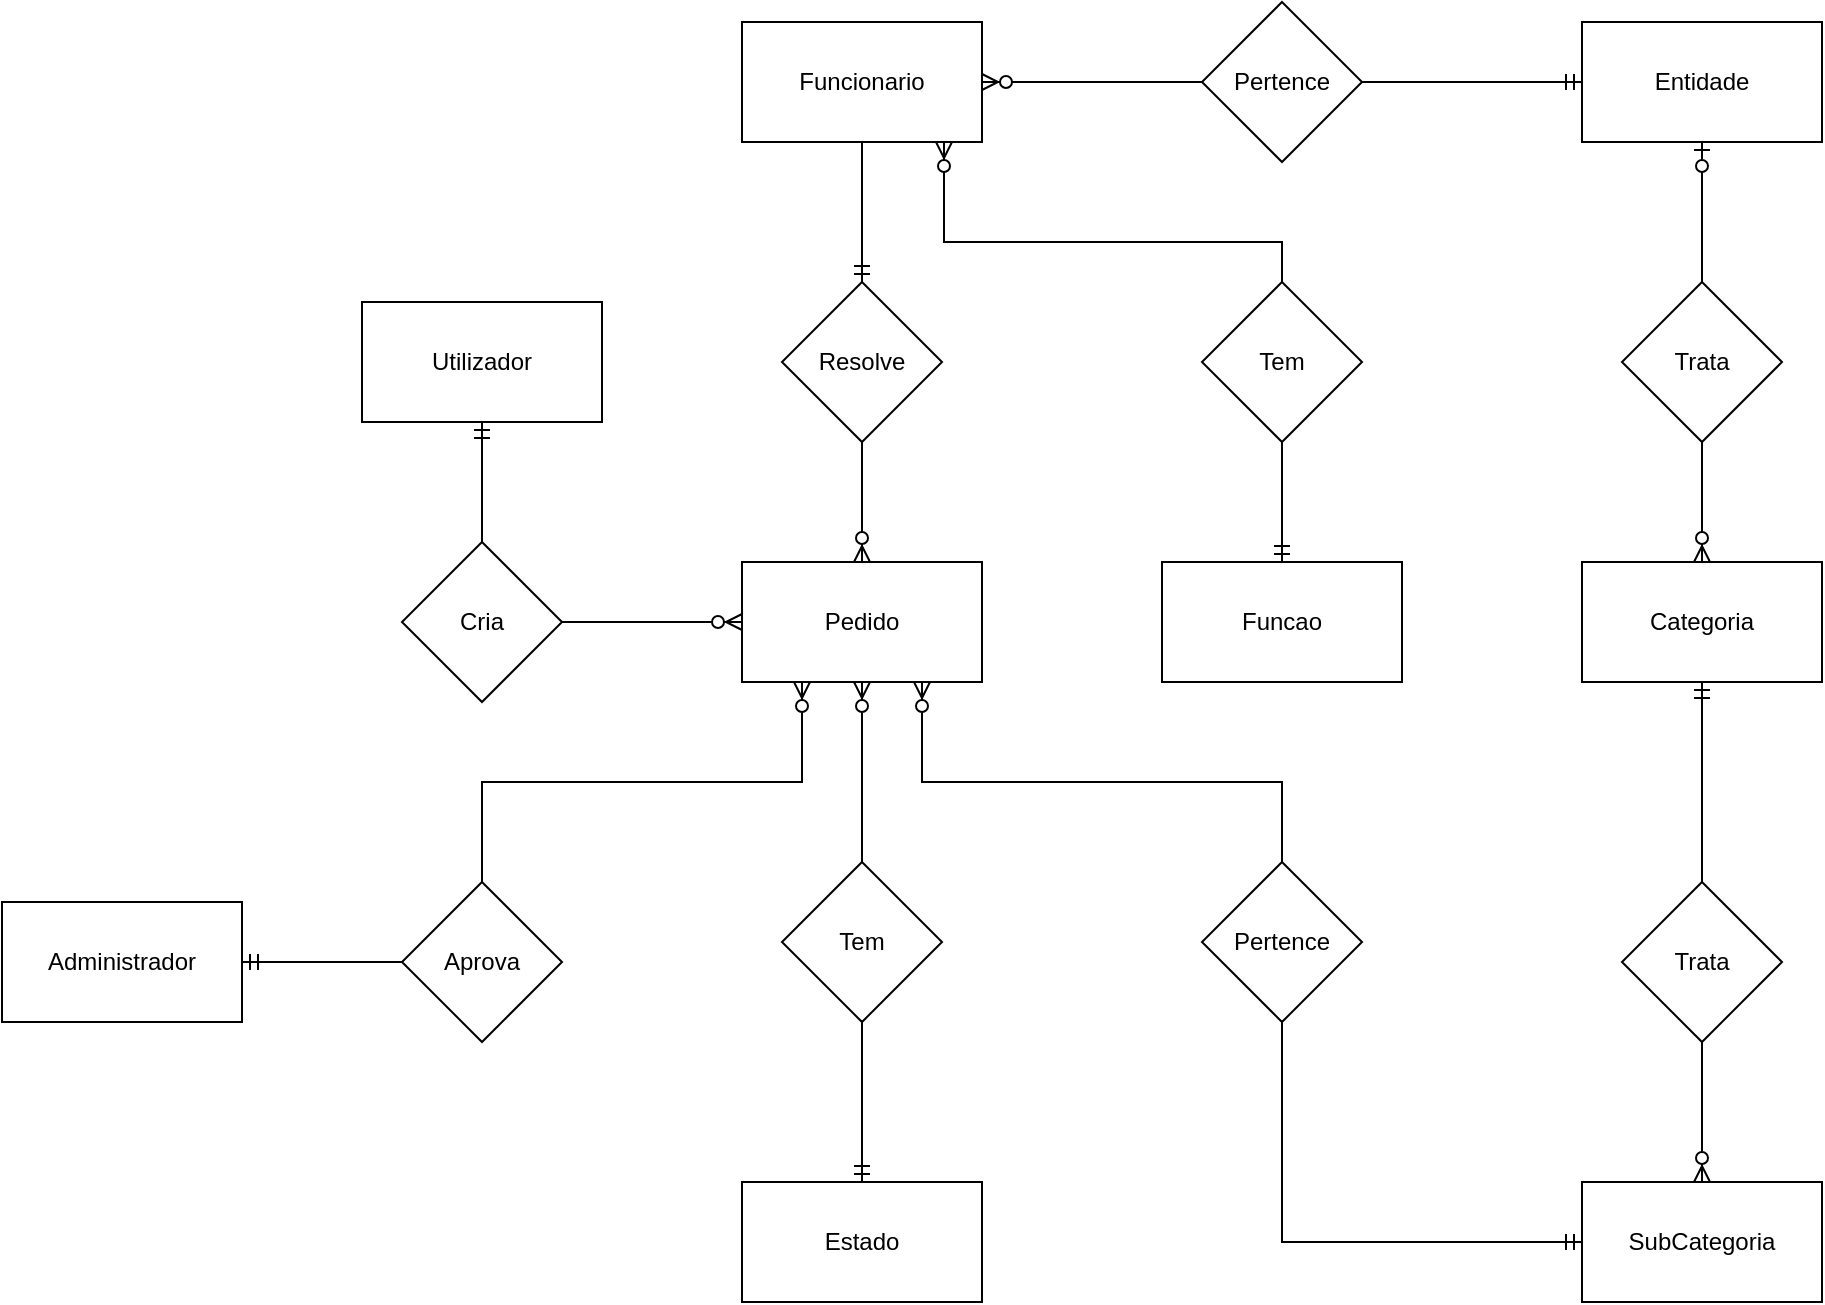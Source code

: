 <mxfile version="14.4.4" type="device"><diagram id="5w42CWuPqy-r2T4HVHvl" name="Page-1"><mxGraphModel dx="2031" dy="1007" grid="1" gridSize="10" guides="1" tooltips="1" connect="1" arrows="1" fold="1" page="1" pageScale="1" pageWidth="827" pageHeight="1169" math="0" shadow="0"><root><mxCell id="0"/><mxCell id="1" parent="0"/><mxCell id="mCEwpZnIXymonrfclYF9-20" value="" style="edgeStyle=orthogonalEdgeStyle;rounded=0;orthogonalLoop=1;jettySize=auto;html=1;startArrow=ERmandOne;startFill=0;endArrow=none;endFill=0;" edge="1" parent="1" source="mCEwpZnIXymonrfclYF9-1" target="mCEwpZnIXymonrfclYF9-17"><mxGeometry relative="1" as="geometry"/></mxCell><mxCell id="mCEwpZnIXymonrfclYF9-1" value="Utilizador" style="rounded=0;whiteSpace=wrap;html=1;" vertex="1" parent="1"><mxGeometry x="420" y="340" width="120" height="60" as="geometry"/></mxCell><mxCell id="mCEwpZnIXymonrfclYF9-51" style="edgeStyle=orthogonalEdgeStyle;rounded=0;orthogonalLoop=1;jettySize=auto;html=1;entryX=0.5;entryY=0;entryDx=0;entryDy=0;startArrow=ERzeroToMany;startFill=1;endArrow=none;endFill=0;" edge="1" parent="1" source="mCEwpZnIXymonrfclYF9-2" target="mCEwpZnIXymonrfclYF9-50"><mxGeometry relative="1" as="geometry"><mxPoint x="711" y="262" as="sourcePoint"/><Array as="points"><mxPoint x="711" y="310"/><mxPoint x="880" y="310"/></Array></mxGeometry></mxCell><mxCell id="mCEwpZnIXymonrfclYF9-2" value="Funcionario" style="rounded=0;whiteSpace=wrap;html=1;" vertex="1" parent="1"><mxGeometry x="610" y="200" width="120" height="60" as="geometry"/></mxCell><mxCell id="mCEwpZnIXymonrfclYF9-32" style="edgeStyle=orthogonalEdgeStyle;rounded=0;orthogonalLoop=1;jettySize=auto;html=1;exitX=0.5;exitY=1;exitDx=0;exitDy=0;entryX=0.5;entryY=0;entryDx=0;entryDy=0;startArrow=ERzeroToOne;startFill=1;endArrow=none;endFill=0;" edge="1" parent="1" source="mCEwpZnIXymonrfclYF9-3" target="mCEwpZnIXymonrfclYF9-31"><mxGeometry relative="1" as="geometry"/></mxCell><mxCell id="mCEwpZnIXymonrfclYF9-3" value="Entidade" style="rounded=0;whiteSpace=wrap;html=1;" vertex="1" parent="1"><mxGeometry x="1030" y="200" width="120" height="60" as="geometry"/></mxCell><mxCell id="mCEwpZnIXymonrfclYF9-38" style="edgeStyle=orthogonalEdgeStyle;rounded=0;orthogonalLoop=1;jettySize=auto;html=1;exitX=0.75;exitY=1;exitDx=0;exitDy=0;startArrow=ERzeroToMany;startFill=1;endArrow=none;endFill=0;entryX=0.5;entryY=0;entryDx=0;entryDy=0;" edge="1" parent="1" source="mCEwpZnIXymonrfclYF9-4" target="mCEwpZnIXymonrfclYF9-37"><mxGeometry relative="1" as="geometry"><mxPoint x="880" y="580" as="targetPoint"/><Array as="points"><mxPoint x="700" y="580"/><mxPoint x="880" y="580"/></Array></mxGeometry></mxCell><mxCell id="mCEwpZnIXymonrfclYF9-42" style="edgeStyle=orthogonalEdgeStyle;rounded=0;orthogonalLoop=1;jettySize=auto;html=1;startArrow=ERzeroToMany;startFill=1;endArrow=none;endFill=0;entryX=0.5;entryY=0;entryDx=0;entryDy=0;exitX=0.5;exitY=1;exitDx=0;exitDy=0;" edge="1" parent="1" source="mCEwpZnIXymonrfclYF9-4" target="mCEwpZnIXymonrfclYF9-43"><mxGeometry relative="1" as="geometry"><mxPoint x="640.529" y="670" as="targetPoint"/><mxPoint x="680" y="610" as="sourcePoint"/></mxGeometry></mxCell><mxCell id="mCEwpZnIXymonrfclYF9-4" value="Pedido" style="rounded=0;whiteSpace=wrap;html=1;" vertex="1" parent="1"><mxGeometry x="610" y="470" width="120" height="60" as="geometry"/></mxCell><mxCell id="mCEwpZnIXymonrfclYF9-5" value="Funcao" style="rounded=0;whiteSpace=wrap;html=1;" vertex="1" parent="1"><mxGeometry x="820" y="470" width="120" height="60" as="geometry"/></mxCell><mxCell id="mCEwpZnIXymonrfclYF9-35" style="edgeStyle=orthogonalEdgeStyle;rounded=0;orthogonalLoop=1;jettySize=auto;html=1;entryX=0.5;entryY=0;entryDx=0;entryDy=0;startArrow=ERmandOne;startFill=0;endArrow=none;endFill=0;" edge="1" parent="1" source="mCEwpZnIXymonrfclYF9-6" target="mCEwpZnIXymonrfclYF9-34"><mxGeometry relative="1" as="geometry"/></mxCell><mxCell id="mCEwpZnIXymonrfclYF9-6" value="Categoria" style="rounded=0;whiteSpace=wrap;html=1;" vertex="1" parent="1"><mxGeometry x="1030" y="470" width="120" height="60" as="geometry"/></mxCell><mxCell id="mCEwpZnIXymonrfclYF9-7" value="SubCategoria" style="rounded=0;whiteSpace=wrap;html=1;" vertex="1" parent="1"><mxGeometry x="1030" y="780" width="120" height="60" as="geometry"/></mxCell><mxCell id="mCEwpZnIXymonrfclYF9-8" value="Estado" style="rounded=0;whiteSpace=wrap;html=1;" vertex="1" parent="1"><mxGeometry x="610" y="780" width="120" height="60" as="geometry"/></mxCell><mxCell id="mCEwpZnIXymonrfclYF9-48" style="edgeStyle=orthogonalEdgeStyle;rounded=0;orthogonalLoop=1;jettySize=auto;html=1;exitX=1;exitY=0.5;exitDx=0;exitDy=0;entryX=0;entryY=0.5;entryDx=0;entryDy=0;startArrow=ERmandOne;startFill=0;endArrow=none;endFill=0;" edge="1" parent="1" source="mCEwpZnIXymonrfclYF9-9" target="mCEwpZnIXymonrfclYF9-46"><mxGeometry relative="1" as="geometry"/></mxCell><mxCell id="mCEwpZnIXymonrfclYF9-9" value="Administrador" style="rounded=0;whiteSpace=wrap;html=1;" vertex="1" parent="1"><mxGeometry x="240" y="640" width="120" height="60" as="geometry"/></mxCell><mxCell id="mCEwpZnIXymonrfclYF9-18" style="edgeStyle=orthogonalEdgeStyle;rounded=0;orthogonalLoop=1;jettySize=auto;html=1;entryX=0;entryY=0.5;entryDx=0;entryDy=0;startArrow=none;startFill=0;endArrow=ERzeroToMany;endFill=1;" edge="1" parent="1" source="mCEwpZnIXymonrfclYF9-17" target="mCEwpZnIXymonrfclYF9-4"><mxGeometry relative="1" as="geometry"/></mxCell><mxCell id="mCEwpZnIXymonrfclYF9-17" value="Cria" style="rhombus;whiteSpace=wrap;html=1;" vertex="1" parent="1"><mxGeometry x="440" y="460" width="80" height="80" as="geometry"/></mxCell><mxCell id="mCEwpZnIXymonrfclYF9-24" style="edgeStyle=orthogonalEdgeStyle;rounded=0;orthogonalLoop=1;jettySize=auto;html=1;exitX=0.5;exitY=1;exitDx=0;exitDy=0;startArrow=none;startFill=0;endArrow=ERzeroToMany;endFill=1;" edge="1" parent="1" source="mCEwpZnIXymonrfclYF9-23"><mxGeometry relative="1" as="geometry"><mxPoint x="670" y="470" as="targetPoint"/></mxGeometry></mxCell><mxCell id="mCEwpZnIXymonrfclYF9-25" style="edgeStyle=orthogonalEdgeStyle;rounded=0;orthogonalLoop=1;jettySize=auto;html=1;exitX=0.5;exitY=0;exitDx=0;exitDy=0;startArrow=ERmandOne;startFill=0;endArrow=none;endFill=0;" edge="1" parent="1" source="mCEwpZnIXymonrfclYF9-23" target="mCEwpZnIXymonrfclYF9-2"><mxGeometry relative="1" as="geometry"><mxPoint x="670" y="261" as="targetPoint"/></mxGeometry></mxCell><mxCell id="mCEwpZnIXymonrfclYF9-23" value="Resolve" style="rhombus;whiteSpace=wrap;html=1;" vertex="1" parent="1"><mxGeometry x="630" y="330" width="80" height="80" as="geometry"/></mxCell><mxCell id="mCEwpZnIXymonrfclYF9-28" style="edgeStyle=orthogonalEdgeStyle;rounded=0;orthogonalLoop=1;jettySize=auto;html=1;entryX=1;entryY=0.5;entryDx=0;entryDy=0;startArrow=none;startFill=0;endArrow=ERzeroToMany;endFill=1;" edge="1" parent="1" source="mCEwpZnIXymonrfclYF9-26" target="mCEwpZnIXymonrfclYF9-2"><mxGeometry relative="1" as="geometry"/></mxCell><mxCell id="mCEwpZnIXymonrfclYF9-29" style="edgeStyle=orthogonalEdgeStyle;rounded=0;orthogonalLoop=1;jettySize=auto;html=1;exitX=1;exitY=0.5;exitDx=0;exitDy=0;entryX=0;entryY=0.5;entryDx=0;entryDy=0;startArrow=none;startFill=0;endArrow=ERmandOne;endFill=0;" edge="1" parent="1" source="mCEwpZnIXymonrfclYF9-26" target="mCEwpZnIXymonrfclYF9-3"><mxGeometry relative="1" as="geometry"/></mxCell><mxCell id="mCEwpZnIXymonrfclYF9-26" value="Pertence" style="rhombus;whiteSpace=wrap;html=1;" vertex="1" parent="1"><mxGeometry x="840" y="190" width="80" height="80" as="geometry"/></mxCell><mxCell id="mCEwpZnIXymonrfclYF9-33" style="edgeStyle=orthogonalEdgeStyle;rounded=0;orthogonalLoop=1;jettySize=auto;html=1;exitX=0.5;exitY=1;exitDx=0;exitDy=0;entryX=0.5;entryY=0;entryDx=0;entryDy=0;startArrow=none;startFill=0;endArrow=ERzeroToMany;endFill=1;" edge="1" parent="1" source="mCEwpZnIXymonrfclYF9-31" target="mCEwpZnIXymonrfclYF9-6"><mxGeometry relative="1" as="geometry"/></mxCell><mxCell id="mCEwpZnIXymonrfclYF9-31" value="Trata" style="rhombus;whiteSpace=wrap;html=1;" vertex="1" parent="1"><mxGeometry x="1050" y="330" width="80" height="80" as="geometry"/></mxCell><mxCell id="mCEwpZnIXymonrfclYF9-36" style="edgeStyle=orthogonalEdgeStyle;rounded=0;orthogonalLoop=1;jettySize=auto;html=1;exitX=0.5;exitY=1;exitDx=0;exitDy=0;entryX=0.5;entryY=0;entryDx=0;entryDy=0;startArrow=none;startFill=0;endArrow=ERzeroToMany;endFill=1;" edge="1" parent="1" source="mCEwpZnIXymonrfclYF9-34" target="mCEwpZnIXymonrfclYF9-7"><mxGeometry relative="1" as="geometry"/></mxCell><mxCell id="mCEwpZnIXymonrfclYF9-34" value="Trata" style="rhombus;whiteSpace=wrap;html=1;" vertex="1" parent="1"><mxGeometry x="1050" y="630" width="80" height="80" as="geometry"/></mxCell><mxCell id="mCEwpZnIXymonrfclYF9-41" style="edgeStyle=orthogonalEdgeStyle;rounded=0;orthogonalLoop=1;jettySize=auto;html=1;exitX=0.5;exitY=1;exitDx=0;exitDy=0;entryX=0;entryY=0.5;entryDx=0;entryDy=0;startArrow=none;startFill=0;endArrow=ERmandOne;endFill=0;" edge="1" parent="1" source="mCEwpZnIXymonrfclYF9-37" target="mCEwpZnIXymonrfclYF9-7"><mxGeometry relative="1" as="geometry"/></mxCell><mxCell id="mCEwpZnIXymonrfclYF9-37" value="Pertence" style="rhombus;whiteSpace=wrap;html=1;" vertex="1" parent="1"><mxGeometry x="840" y="620" width="80" height="80" as="geometry"/></mxCell><mxCell id="mCEwpZnIXymonrfclYF9-44" style="edgeStyle=orthogonalEdgeStyle;rounded=0;orthogonalLoop=1;jettySize=auto;html=1;exitX=0.5;exitY=1;exitDx=0;exitDy=0;startArrow=none;startFill=0;endArrow=ERmandOne;endFill=0;" edge="1" parent="1" source="mCEwpZnIXymonrfclYF9-43" target="mCEwpZnIXymonrfclYF9-8"><mxGeometry relative="1" as="geometry"/></mxCell><mxCell id="mCEwpZnIXymonrfclYF9-43" value="Tem" style="rhombus;whiteSpace=wrap;html=1;" vertex="1" parent="1"><mxGeometry x="630" y="620" width="80" height="80" as="geometry"/></mxCell><mxCell id="mCEwpZnIXymonrfclYF9-47" style="edgeStyle=orthogonalEdgeStyle;rounded=0;orthogonalLoop=1;jettySize=auto;html=1;exitX=0.5;exitY=0;exitDx=0;exitDy=0;startArrow=none;startFill=0;endArrow=ERzeroToMany;endFill=1;entryX=0.25;entryY=1;entryDx=0;entryDy=0;" edge="1" parent="1" source="mCEwpZnIXymonrfclYF9-46" target="mCEwpZnIXymonrfclYF9-4"><mxGeometry relative="1" as="geometry"><mxPoint x="634" y="550" as="targetPoint"/></mxGeometry></mxCell><mxCell id="mCEwpZnIXymonrfclYF9-46" value="Aprova" style="rhombus;whiteSpace=wrap;html=1;" vertex="1" parent="1"><mxGeometry x="440" y="630" width="80" height="80" as="geometry"/></mxCell><mxCell id="mCEwpZnIXymonrfclYF9-52" style="edgeStyle=orthogonalEdgeStyle;rounded=0;orthogonalLoop=1;jettySize=auto;html=1;exitX=0.5;exitY=1;exitDx=0;exitDy=0;entryX=0.5;entryY=0;entryDx=0;entryDy=0;startArrow=none;startFill=0;endArrow=ERmandOne;endFill=0;" edge="1" parent="1" source="mCEwpZnIXymonrfclYF9-50" target="mCEwpZnIXymonrfclYF9-5"><mxGeometry relative="1" as="geometry"/></mxCell><mxCell id="mCEwpZnIXymonrfclYF9-50" value="Tem" style="rhombus;whiteSpace=wrap;html=1;" vertex="1" parent="1"><mxGeometry x="840" y="330" width="80" height="80" as="geometry"/></mxCell></root></mxGraphModel></diagram></mxfile>